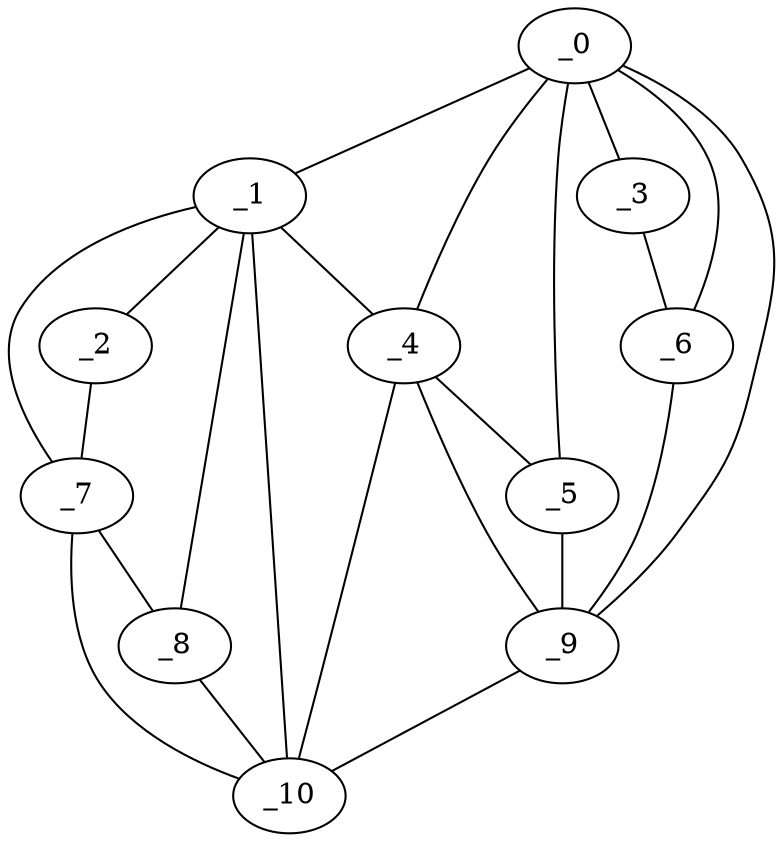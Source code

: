 graph "obj90__95.gxl" {
	_0	 [x=53,
		y=48];
	_1	 [x=53,
		y=118];
	_0 -- _1	 [valence=1];
	_3	 [x=63,
		y=3];
	_0 -- _3	 [valence=1];
	_4	 [x=66,
		y=72];
	_0 -- _4	 [valence=2];
	_5	 [x=67,
		y=57];
	_0 -- _5	 [valence=2];
	_6	 [x=70,
		y=17];
	_0 -- _6	 [valence=2];
	_9	 [x=75,
		y=47];
	_0 -- _9	 [valence=2];
	_2	 [x=53,
		y=125];
	_1 -- _2	 [valence=1];
	_1 -- _4	 [valence=2];
	_7	 [x=71,
		y=125];
	_1 -- _7	 [valence=2];
	_8	 [x=74,
		y=115];
	_1 -- _8	 [valence=2];
	_10	 [x=77,
		y=109];
	_1 -- _10	 [valence=1];
	_2 -- _7	 [valence=1];
	_3 -- _6	 [valence=1];
	_4 -- _5	 [valence=2];
	_4 -- _9	 [valence=2];
	_4 -- _10	 [valence=1];
	_5 -- _9	 [valence=1];
	_6 -- _9	 [valence=1];
	_7 -- _8	 [valence=1];
	_7 -- _10	 [valence=1];
	_8 -- _10	 [valence=2];
	_9 -- _10	 [valence=1];
}
